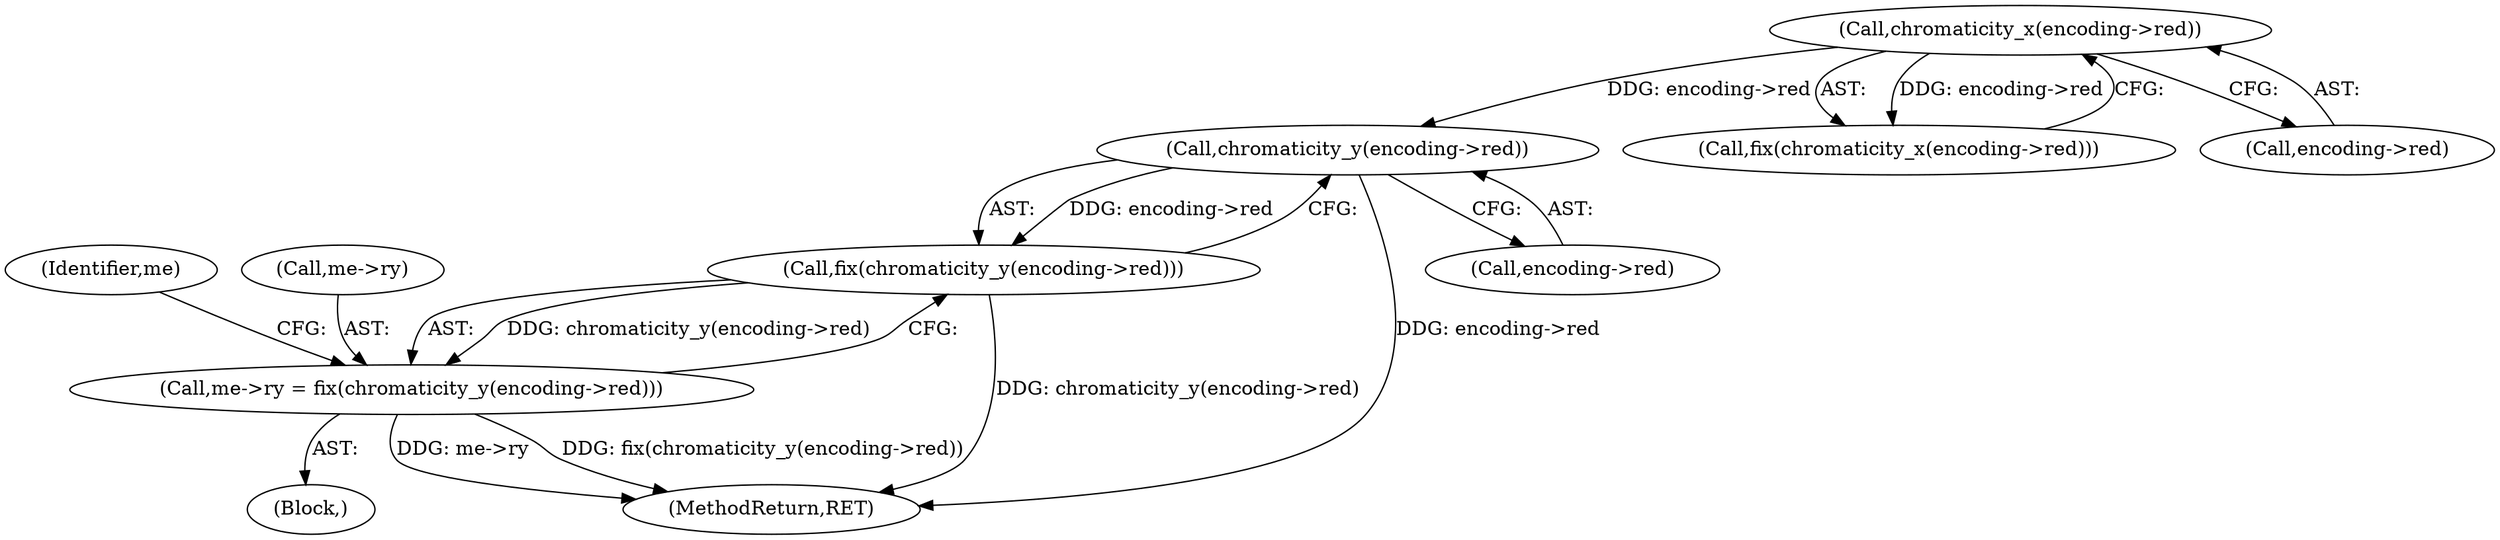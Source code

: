digraph "0_Android_9d4853418ab2f754c2b63e091c29c5529b8b86ca_40@pointer" {
"1000145" [label="(Call,chromaticity_y(encoding->red))"];
"1000136" [label="(Call,chromaticity_x(encoding->red))"];
"1000144" [label="(Call,fix(chromaticity_y(encoding->red)))"];
"1000140" [label="(Call,me->ry = fix(chromaticity_y(encoding->red)))"];
"1000106" [label="(Block,)"];
"1000144" [label="(Call,fix(chromaticity_y(encoding->red)))"];
"1000228" [label="(MethodReturn,RET)"];
"1000140" [label="(Call,me->ry = fix(chromaticity_y(encoding->red)))"];
"1000136" [label="(Call,chromaticity_x(encoding->red))"];
"1000151" [label="(Identifier,me)"];
"1000135" [label="(Call,fix(chromaticity_x(encoding->red)))"];
"1000146" [label="(Call,encoding->red)"];
"1000141" [label="(Call,me->ry)"];
"1000145" [label="(Call,chromaticity_y(encoding->red))"];
"1000137" [label="(Call,encoding->red)"];
"1000145" -> "1000144"  [label="AST: "];
"1000145" -> "1000146"  [label="CFG: "];
"1000146" -> "1000145"  [label="AST: "];
"1000144" -> "1000145"  [label="CFG: "];
"1000145" -> "1000228"  [label="DDG: encoding->red"];
"1000145" -> "1000144"  [label="DDG: encoding->red"];
"1000136" -> "1000145"  [label="DDG: encoding->red"];
"1000136" -> "1000135"  [label="AST: "];
"1000136" -> "1000137"  [label="CFG: "];
"1000137" -> "1000136"  [label="AST: "];
"1000135" -> "1000136"  [label="CFG: "];
"1000136" -> "1000135"  [label="DDG: encoding->red"];
"1000144" -> "1000140"  [label="AST: "];
"1000140" -> "1000144"  [label="CFG: "];
"1000144" -> "1000228"  [label="DDG: chromaticity_y(encoding->red)"];
"1000144" -> "1000140"  [label="DDG: chromaticity_y(encoding->red)"];
"1000140" -> "1000106"  [label="AST: "];
"1000141" -> "1000140"  [label="AST: "];
"1000151" -> "1000140"  [label="CFG: "];
"1000140" -> "1000228"  [label="DDG: me->ry"];
"1000140" -> "1000228"  [label="DDG: fix(chromaticity_y(encoding->red))"];
}

